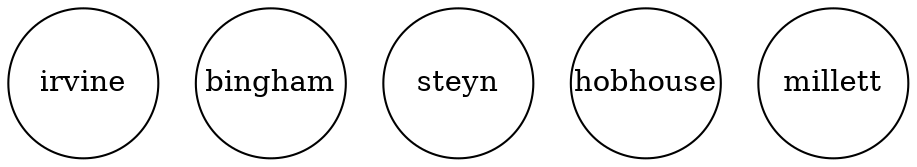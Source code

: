digraph case6 {
 K=0.6 
 "irvine" [shape="circle", fixedsize="true", height=1, width=1, style="filled", fillcolor="white", href="#irvine"] 
 "bingham" [shape="circle", fixedsize="true", height=1, width=1, style="filled", fillcolor="white", href="#bingham"] 
 "steyn" [shape="circle", fixedsize="true", height=1, width=1, style="filled", fillcolor="white", href="#steyn"] 
 "hobhouse" [shape="circle", fixedsize="true", height=1, width=1, style="filled", fillcolor="white", href="#hobhouse"] 
 "millett" [shape="circle", fixedsize="true", height=1, width=1, style="filled", fillcolor="white", href="#millett"] 

}